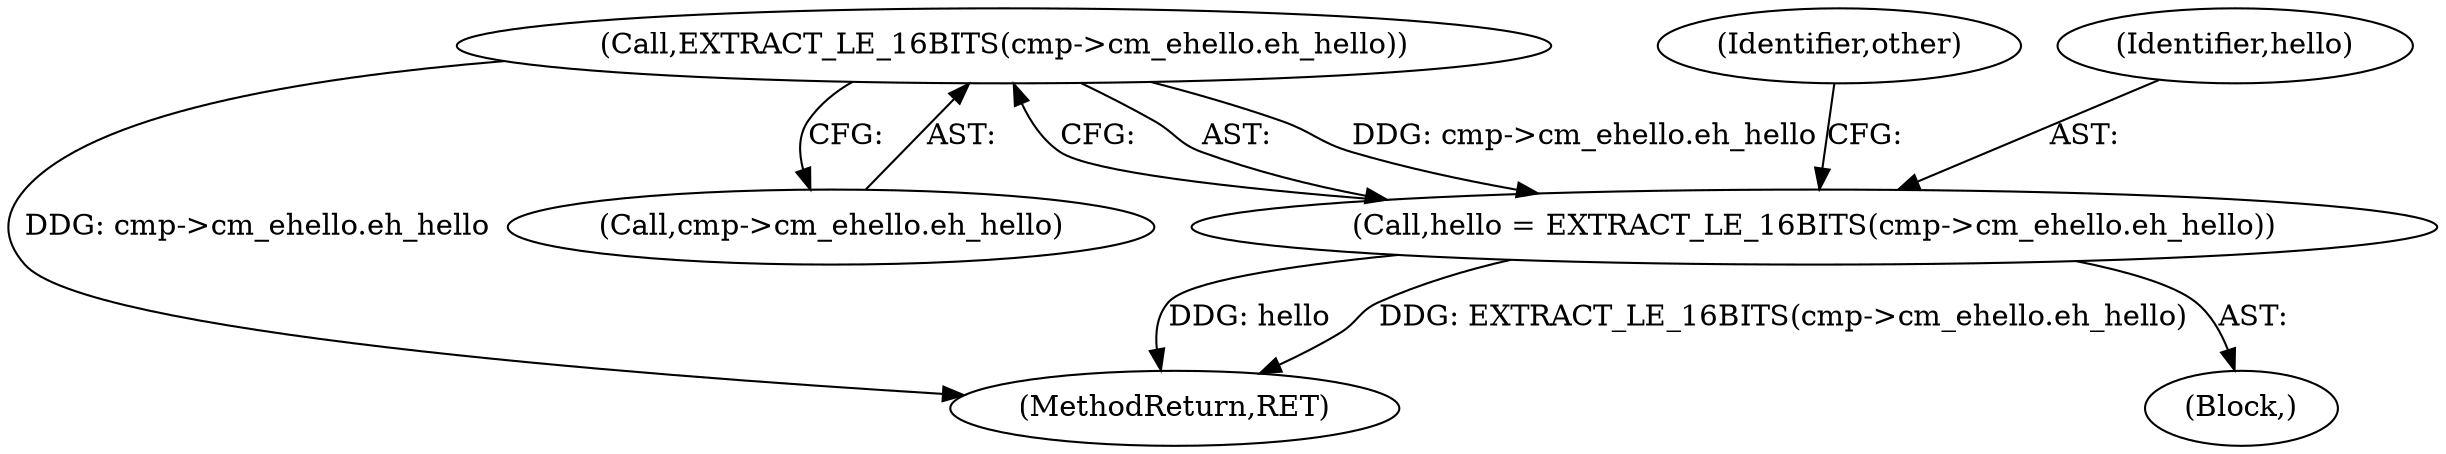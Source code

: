 digraph "0_tcpdump_c6e0531b5def26ecf912e8de6ade86cbdaed3751_0@pointer" {
"1000656" [label="(Call,EXTRACT_LE_16BITS(cmp->cm_ehello.eh_hello))"];
"1000654" [label="(Call,hello = EXTRACT_LE_16BITS(cmp->cm_ehello.eh_hello))"];
"1000722" [label="(MethodReturn,RET)"];
"1000663" [label="(Identifier,other)"];
"1000657" [label="(Call,cmp->cm_ehello.eh_hello)"];
"1000655" [label="(Identifier,hello)"];
"1000654" [label="(Call,hello = EXTRACT_LE_16BITS(cmp->cm_ehello.eh_hello))"];
"1000656" [label="(Call,EXTRACT_LE_16BITS(cmp->cm_ehello.eh_hello))"];
"1000146" [label="(Block,)"];
"1000656" -> "1000654"  [label="AST: "];
"1000656" -> "1000657"  [label="CFG: "];
"1000657" -> "1000656"  [label="AST: "];
"1000654" -> "1000656"  [label="CFG: "];
"1000656" -> "1000722"  [label="DDG: cmp->cm_ehello.eh_hello"];
"1000656" -> "1000654"  [label="DDG: cmp->cm_ehello.eh_hello"];
"1000654" -> "1000146"  [label="AST: "];
"1000655" -> "1000654"  [label="AST: "];
"1000663" -> "1000654"  [label="CFG: "];
"1000654" -> "1000722"  [label="DDG: EXTRACT_LE_16BITS(cmp->cm_ehello.eh_hello)"];
"1000654" -> "1000722"  [label="DDG: hello"];
}
